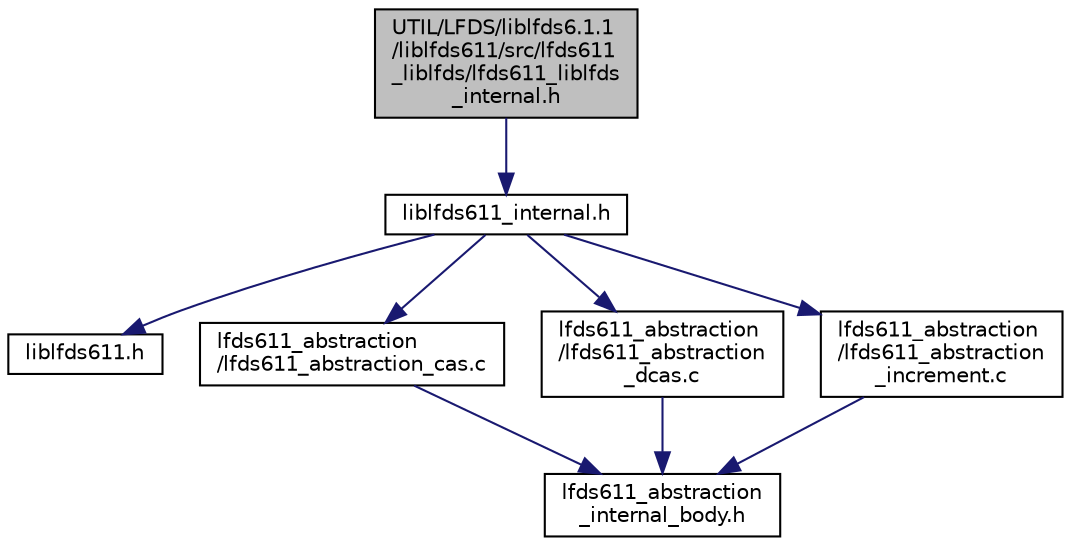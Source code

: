 digraph "UTIL/LFDS/liblfds6.1.1/liblfds611/src/lfds611_liblfds/lfds611_liblfds_internal.h"
{
 // LATEX_PDF_SIZE
  edge [fontname="Helvetica",fontsize="10",labelfontname="Helvetica",labelfontsize="10"];
  node [fontname="Helvetica",fontsize="10",shape=record];
  Node1 [label="UTIL/LFDS/liblfds6.1.1\l/liblfds611/src/lfds611\l_liblfds/lfds611_liblfds\l_internal.h",height=0.2,width=0.4,color="black", fillcolor="grey75", style="filled", fontcolor="black",tooltip=" "];
  Node1 -> Node2 [color="midnightblue",fontsize="10",style="solid",fontname="Helvetica"];
  Node2 [label="liblfds611_internal.h",height=0.2,width=0.4,color="black", fillcolor="white", style="filled",URL="$liblfds611__internal_8h.html",tooltip=" "];
  Node2 -> Node3 [color="midnightblue",fontsize="10",style="solid",fontname="Helvetica"];
  Node3 [label="liblfds611.h",height=0.2,width=0.4,color="black", fillcolor="white", style="filled",URL="$liblfds611_8h.html",tooltip=" "];
  Node2 -> Node4 [color="midnightblue",fontsize="10",style="solid",fontname="Helvetica"];
  Node4 [label="lfds611_abstraction\l/lfds611_abstraction_cas.c",height=0.2,width=0.4,color="black", fillcolor="white", style="filled",URL="$lfds611__abstraction__cas_8c.html",tooltip=" "];
  Node4 -> Node5 [color="midnightblue",fontsize="10",style="solid",fontname="Helvetica"];
  Node5 [label="lfds611_abstraction\l_internal_body.h",height=0.2,width=0.4,color="black", fillcolor="white", style="filled",URL="$lfds611__abstraction__internal__body_8h.html",tooltip=" "];
  Node2 -> Node6 [color="midnightblue",fontsize="10",style="solid",fontname="Helvetica"];
  Node6 [label="lfds611_abstraction\l/lfds611_abstraction\l_dcas.c",height=0.2,width=0.4,color="black", fillcolor="white", style="filled",URL="$lfds611__abstraction__dcas_8c.html",tooltip=" "];
  Node6 -> Node5 [color="midnightblue",fontsize="10",style="solid",fontname="Helvetica"];
  Node2 -> Node7 [color="midnightblue",fontsize="10",style="solid",fontname="Helvetica"];
  Node7 [label="lfds611_abstraction\l/lfds611_abstraction\l_increment.c",height=0.2,width=0.4,color="black", fillcolor="white", style="filled",URL="$lfds611__abstraction__increment_8c.html",tooltip=" "];
  Node7 -> Node5 [color="midnightblue",fontsize="10",style="solid",fontname="Helvetica"];
}
